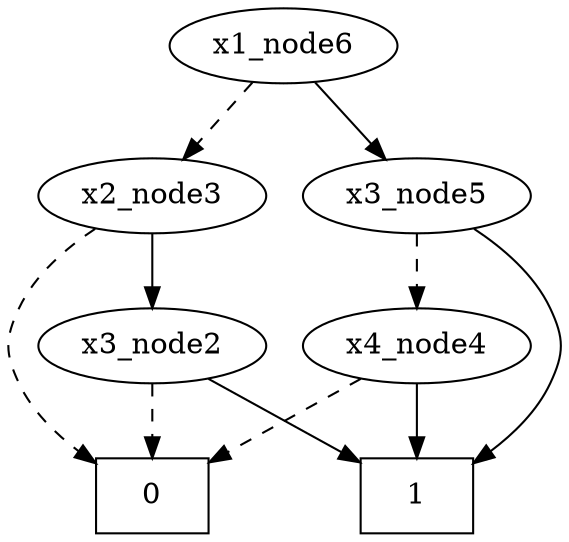 digraph G { 
 0 [shape=box]; 
 1 [shape=box]; 
x3_node2 -> 0 [style = dashed];
x3_node2 -> 1;
x2_node3 -> 0 [style = dashed];
x2_node3 -> x3_node2;
x4_node4 -> 0 [style = dashed];
x4_node4 -> 1;
x3_node5 -> x4_node4 [style = dashed];
x3_node5 -> 1;
x1_node6 -> x2_node3 [style = dashed];
x1_node6 -> x3_node5;
 }